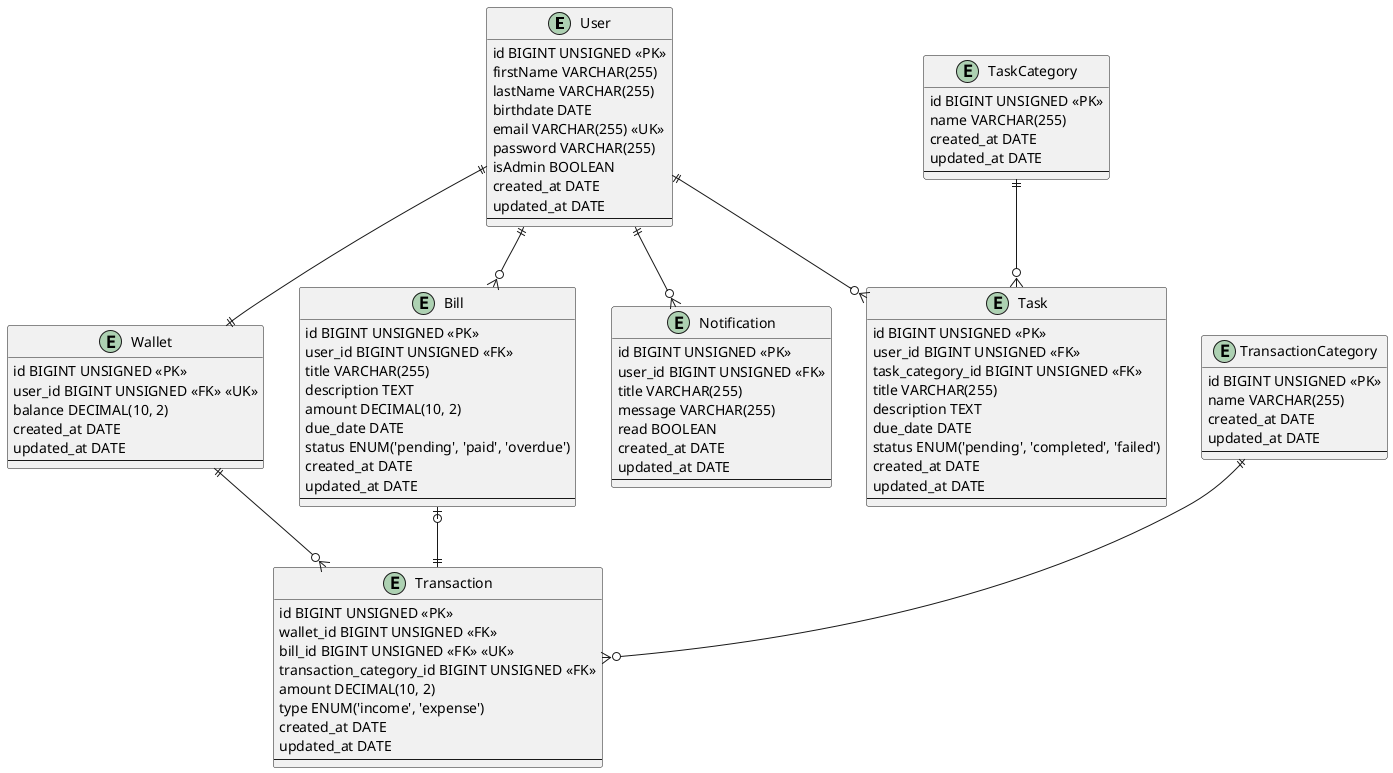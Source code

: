 @startuml DER

entity User {
    id BIGINT UNSIGNED <<PK>>
    firstName VARCHAR(255)
    lastName VARCHAR(255)
    birthdate DATE
    email VARCHAR(255) <<UK>>
    password VARCHAR(255)
    isAdmin BOOLEAN
    created_at DATE
    updated_at DATE
    --
}

entity Wallet {
    id BIGINT UNSIGNED <<PK>>
    user_id BIGINT UNSIGNED <<FK>> <<UK>>
    balance DECIMAL(10, 2)
    created_at DATE
    updated_at DATE
    --
}

entity Transaction {
    id BIGINT UNSIGNED <<PK>>
    wallet_id BIGINT UNSIGNED <<FK>>
    bill_id BIGINT UNSIGNED <<FK>> <<UK>>
    transaction_category_id BIGINT UNSIGNED <<FK>>
    amount DECIMAL(10, 2)
    type ENUM('income', 'expense')
    created_at DATE
    updated_at DATE
    --
}

entity Bill {
    id BIGINT UNSIGNED <<PK>>
    user_id BIGINT UNSIGNED <<FK>>
    title VARCHAR(255)
    description TEXT
    amount DECIMAL(10, 2)
    due_date DATE
    status ENUM('pending', 'paid', 'overdue')
    created_at DATE
    updated_at DATE
    --
}

entity Notification {
    id BIGINT UNSIGNED <<PK>>
    user_id BIGINT UNSIGNED <<FK>>
    title VARCHAR(255)
    message VARCHAR(255)
    read BOOLEAN
    created_at DATE
    updated_at DATE
    --
}

entity Task {
    id BIGINT UNSIGNED <<PK>>
    user_id BIGINT UNSIGNED <<FK>>
    task_category_id BIGINT UNSIGNED <<FK>>
    title VARCHAR(255)
    description TEXT
    due_date DATE
    status ENUM('pending', 'completed', 'failed')
    created_at DATE
    updated_at DATE
    --
}

entity TransactionCategory {
    id BIGINT UNSIGNED <<PK>>
    name VARCHAR(255)
    created_at DATE
    updated_at DATE
    --
}

entity TaskCategory {
    id BIGINT UNSIGNED <<PK>>
    name VARCHAR(255)
    created_at DATE
    updated_at DATE
    --
}


User ||--|| Wallet
Wallet ||--o{ Transaction
User ||--o{ Bill
User ||--o{ Notification
User ||--o{ Task
TaskCategory ||--o{ Task
TransactionCategory ||--o{ Transaction
Bill |o--|| Transaction

@enduml
